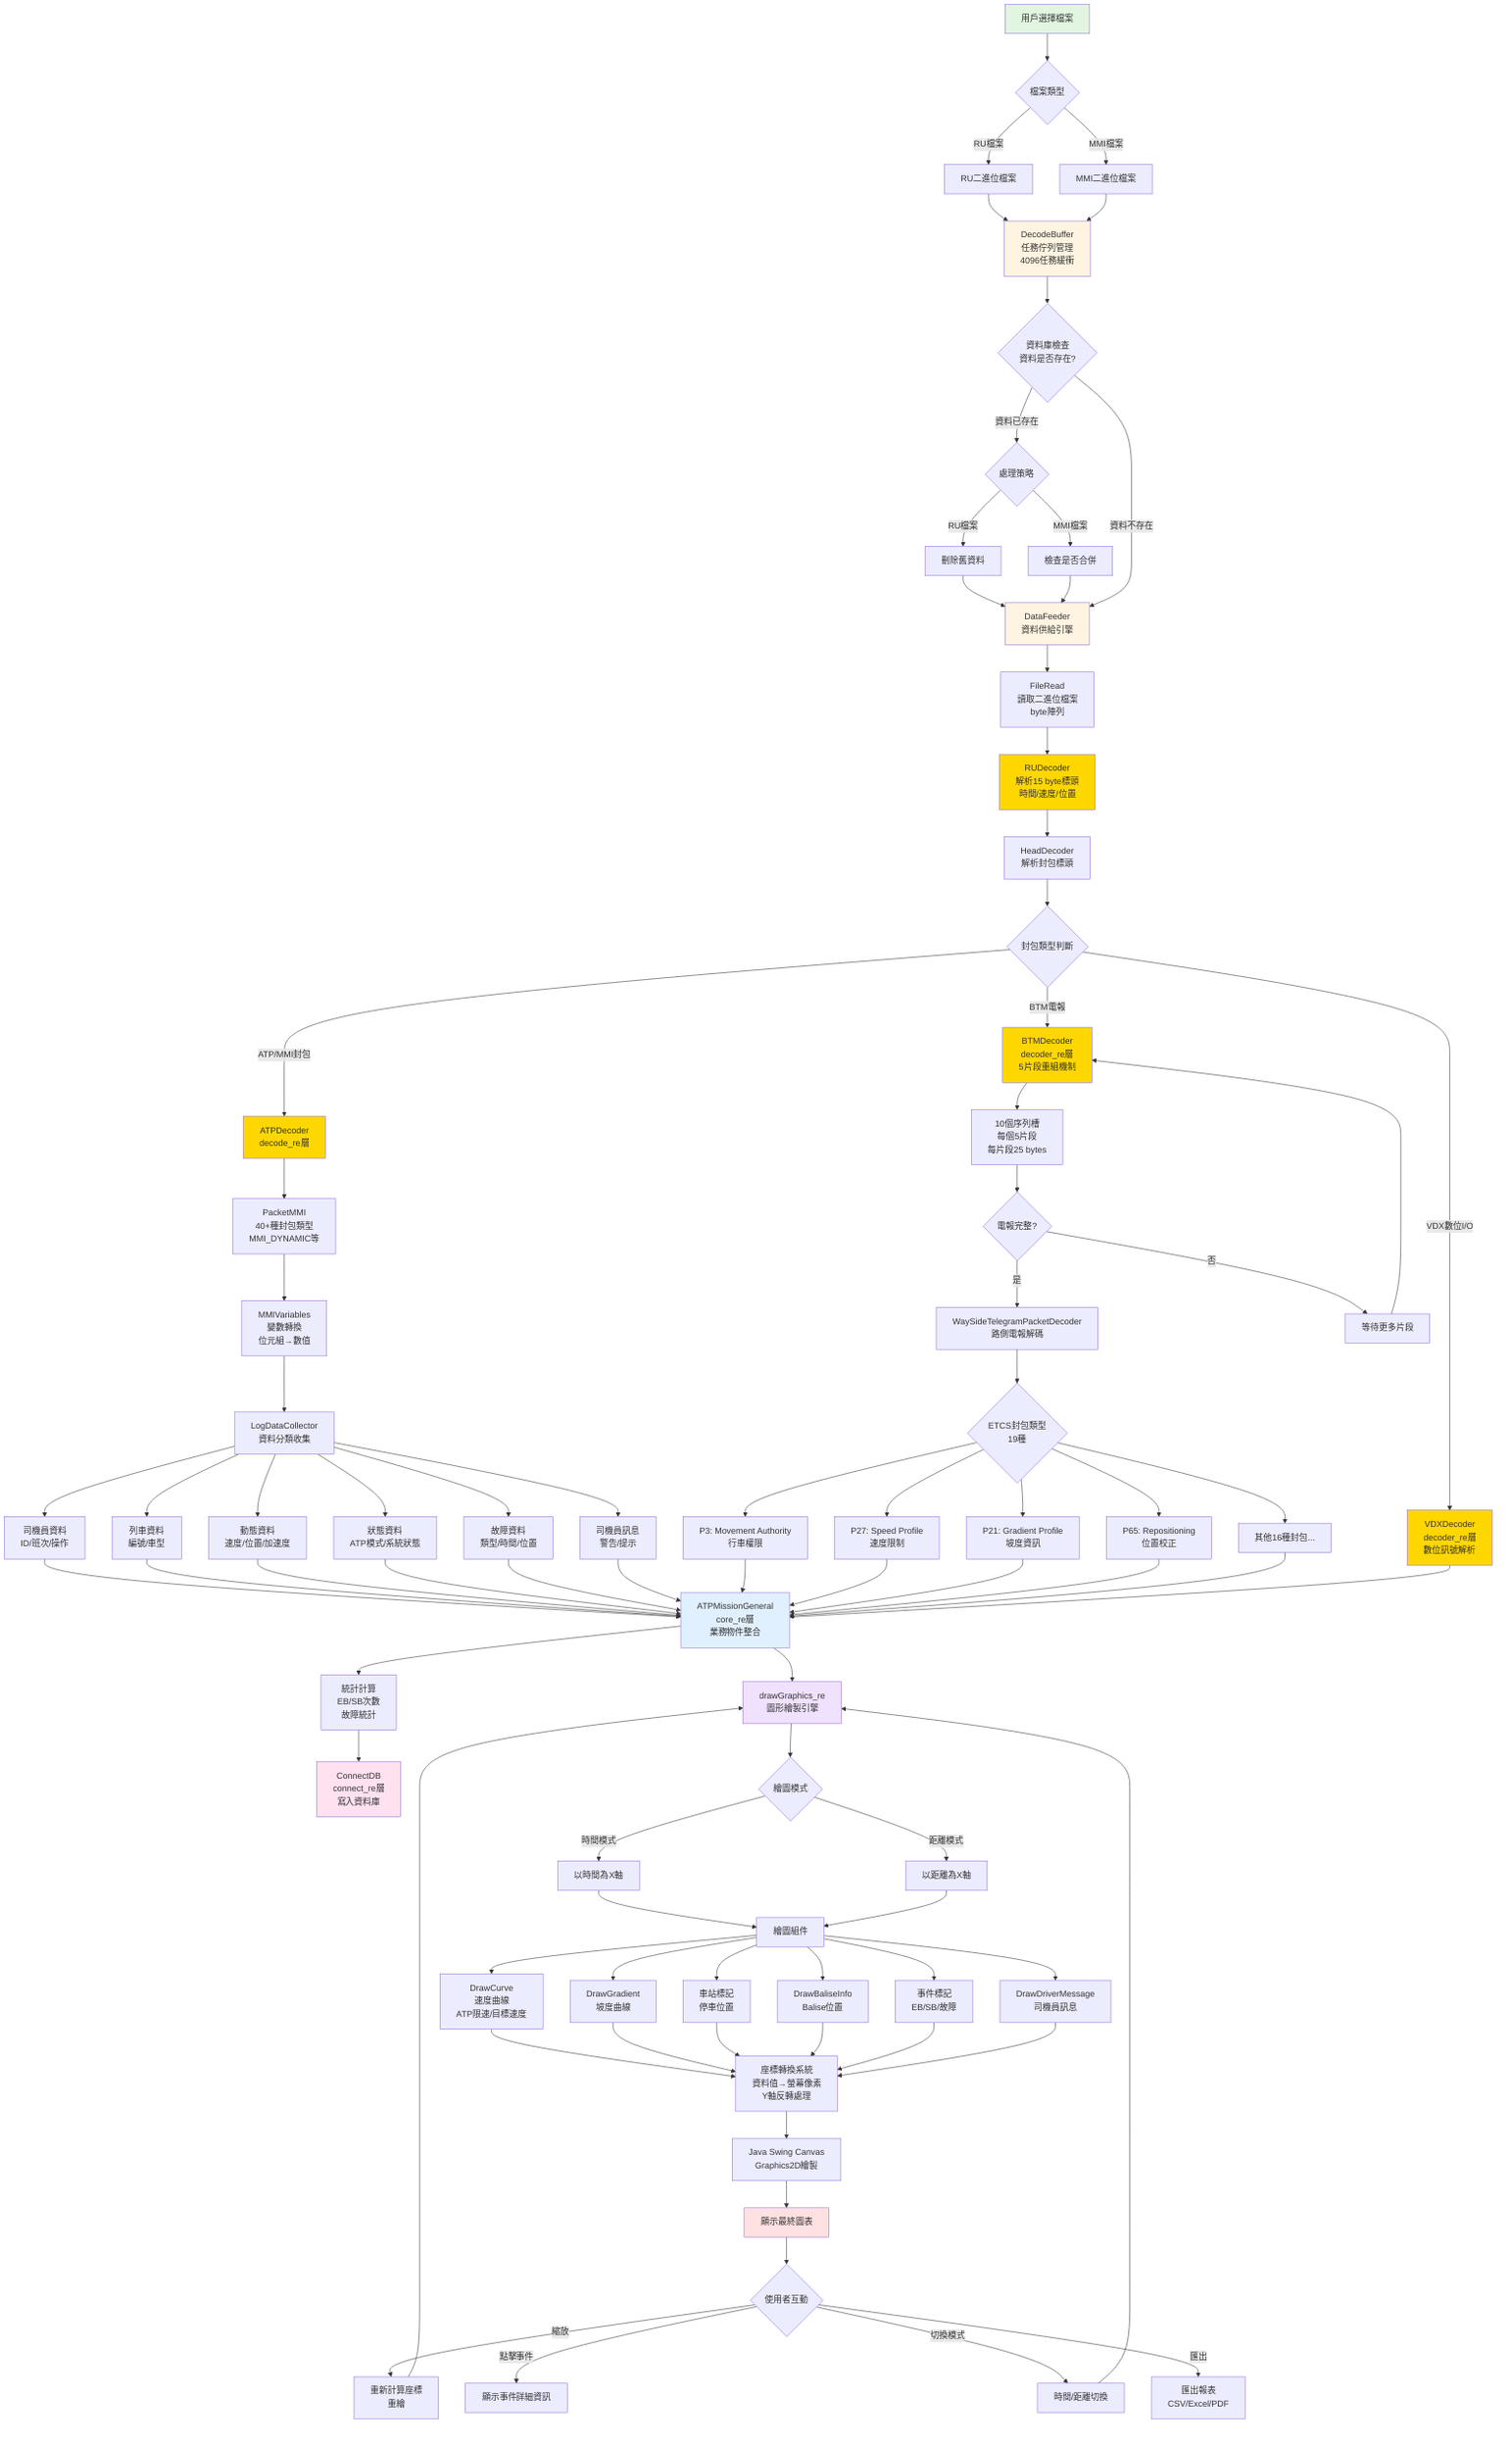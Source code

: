 graph TD
    Start[用戶選擇檔案] --> FileType{檔案類型}
    
    FileType -->|RU檔案| RUFile[RU二進位檔案]
    FileType -->|MMI檔案| MMIFile[MMI二進位檔案]
    
    RUFile --> DecodeBuffer[DecodeBuffer<br/>任務佇列管理<br/>4096任務緩衝]
    MMIFile --> DecodeBuffer
    
    DecodeBuffer --> DBCheck{資料庫檢查<br/>資料是否存在?}
    
    DBCheck -->|資料已存在| Decide{處理策略}
    Decide -->|RU檔案| Delete[刪除舊資料] --> DataFeeder
    Decide -->|MMI檔案| Merge[檢查是否合併] --> DataFeeder
    
    DBCheck -->|資料不存在| DataFeeder[DataFeeder<br/>資料供給引擎]
    
    DataFeeder --> FileRead[FileRead<br/>讀取二進位檔案<br/>byte陣列]
    
    FileRead --> RUDecoder[RUDecoder<br/>解析15 byte標頭<br/>時間/速度/位置]
    
    RUDecoder --> HeadDecoder[HeadDecoder<br/>解析封包標頭]
    
    HeadDecoder --> PacketType{封包類型判斷}
    
    %% ATP封包分支
    PacketType -->|ATP/MMI封包| ATPDecoder[ATPDecoder<br/>decode_re層]
    ATPDecoder --> PacketMMI[PacketMMI<br/>40+種封包類型<br/>MMI_DYNAMIC等]
    PacketMMI --> MMIVariables[MMIVariables<br/>變數轉換<br/>位元組→數值]
    
    MMIVariables --> LogCollector[LogDataCollector<br/>資料分類收集]
    
    LogCollector --> DriverData[司機員資料<br/>ID/班次/操作]
    LogCollector --> TrainData[列車資料<br/>編號/車型]
    LogCollector --> DynamicData[動態資料<br/>速度/位置/加速度]
    LogCollector --> StatusData[狀態資料<br/>ATP模式/系統狀態]
    LogCollector --> FailureData[故障資料<br/>類型/時間/位置]
    LogCollector --> MessageData[司機員訊息<br/>警告/提示]
    
    %% BTM封包分支
    PacketType -->|BTM電報| BTMDecoder[BTMDecoder<br/>decoder_re層<br/>5片段重組機制]
    BTMDecoder --> BTMBuffer[10個序列槽<br/>每個5片段<br/>每片段25 bytes]
    BTMBuffer --> BTMComplete{電報完整?}
    BTMComplete -->|是| WaySide[WaySideTelegramPacketDecoder<br/>路側電報解碼]
    BTMComplete -->|否| BTMWait[等待更多片段]
    BTMWait --> BTMDecoder
    
    WaySide --> PacketDecoder{ETCS封包類型<br/>19種}
    PacketDecoder --> P3[P3: Movement Authority<br/>行車權限]
    PacketDecoder --> P27[P27: Speed Profile<br/>速度限制]
    PacketDecoder --> P21[P21: Gradient Profile<br/>坡度資訊]
    PacketDecoder --> P65[P65: Repositioning<br/>位置校正]
    PacketDecoder --> Others[其他16種封包...]
    
    %% VDX封包分支  
    PacketType -->|VDX數位I/O| VDXDecoder[VDXDecoder<br/>decoder_re層<br/>數位訊號解析]
    
    %% 資料整合
    DriverData --> ATPMission
    TrainData --> ATPMission
    DynamicData --> ATPMission
    StatusData --> ATPMission
    FailureData --> ATPMission
    MessageData --> ATPMission
    P3 --> ATPMission
    P27 --> ATPMission
    P21 --> ATPMission
    P65 --> ATPMission
    Others --> ATPMission
    VDXDecoder --> ATPMission
    
    ATPMission[ATPMissionGeneral<br/>core_re層<br/>業務物件整合]
    
    %% 資料存儲
    ATPMission --> Statistics[統計計算<br/>EB/SB次數<br/>故障統計]
    Statistics --> ConnectDB[ConnectDB<br/>connect_re層<br/>寫入資料庫]
    
    %% 視覺化分支
    ATPMission --> DrawGraphics[drawGraphics_re<br/>圖形繪製引擎]
    
    DrawGraphics --> DrawMode{繪圖模式}
    DrawMode -->|時間模式| TimeMode[以時間為X軸]
    DrawMode -->|距離模式| DistMode[以距離為X軸]
    
    TimeMode --> DrawComponents
    DistMode --> DrawComponents
    
    DrawComponents[繪圖組件]
    
    DrawComponents --> DrawCurve[DrawCurve<br/>速度曲線<br/>ATP限速/目標速度]
    DrawComponents --> DrawGradient[DrawGradient<br/>坡度曲線]
    DrawComponents --> DrawStations[車站標記<br/>停車位置]
    DrawComponents --> DrawBalise[DrawBaliseInfo<br/>Balise位置]
    DrawComponents --> DrawEvents[事件標記<br/>EB/SB/故障]
    DrawComponents --> DrawMessages[DrawDriverMessage<br/>司機員訊息]
    
    %% 座標轉換
    DrawCurve --> CoordTrans[座標轉換系統<br/>資料值→螢幕像素<br/>Y軸反轉處理]
    DrawGradient --> CoordTrans
    DrawStations --> CoordTrans
    DrawBalise --> CoordTrans
    DrawEvents --> CoordTrans
    DrawMessages --> CoordTrans
    
    CoordTrans --> Canvas[Java Swing Canvas<br/>Graphics2D繪製]
    
    Canvas --> Display[顯示最終圖表]
    
    %% UI互動
    Display --> UIInteract{使用者互動}
    UIInteract -->|縮放| Zoom[重新計算座標<br/>重繪]
    UIInteract -->|點擊事件| EventDetail[顯示事件詳細資訊]
    UIInteract -->|切換模式| SwitchMode[時間/距離切換]
    UIInteract -->|匯出| Export[匯出報表<br/>CSV/Excel/PDF]
    
    Zoom --> DrawGraphics
    SwitchMode --> DrawGraphics
    
    style Start fill:#e1f5e1
    style Display fill:#ffe1e1
    style DecodeBuffer fill:#fff4e1
    style DataFeeder fill:#fff4e1
    style ATPMission fill:#e1f0ff
    style DrawGraphics fill:#f0e1ff
    style ConnectDB fill:#ffe1f0
    
    style RUDecoder fill:#ffd700
    style BTMDecoder fill:#ffd700
    style VDXDecoder fill:#ffd700
    style ATPDecoder fill:#ffd700